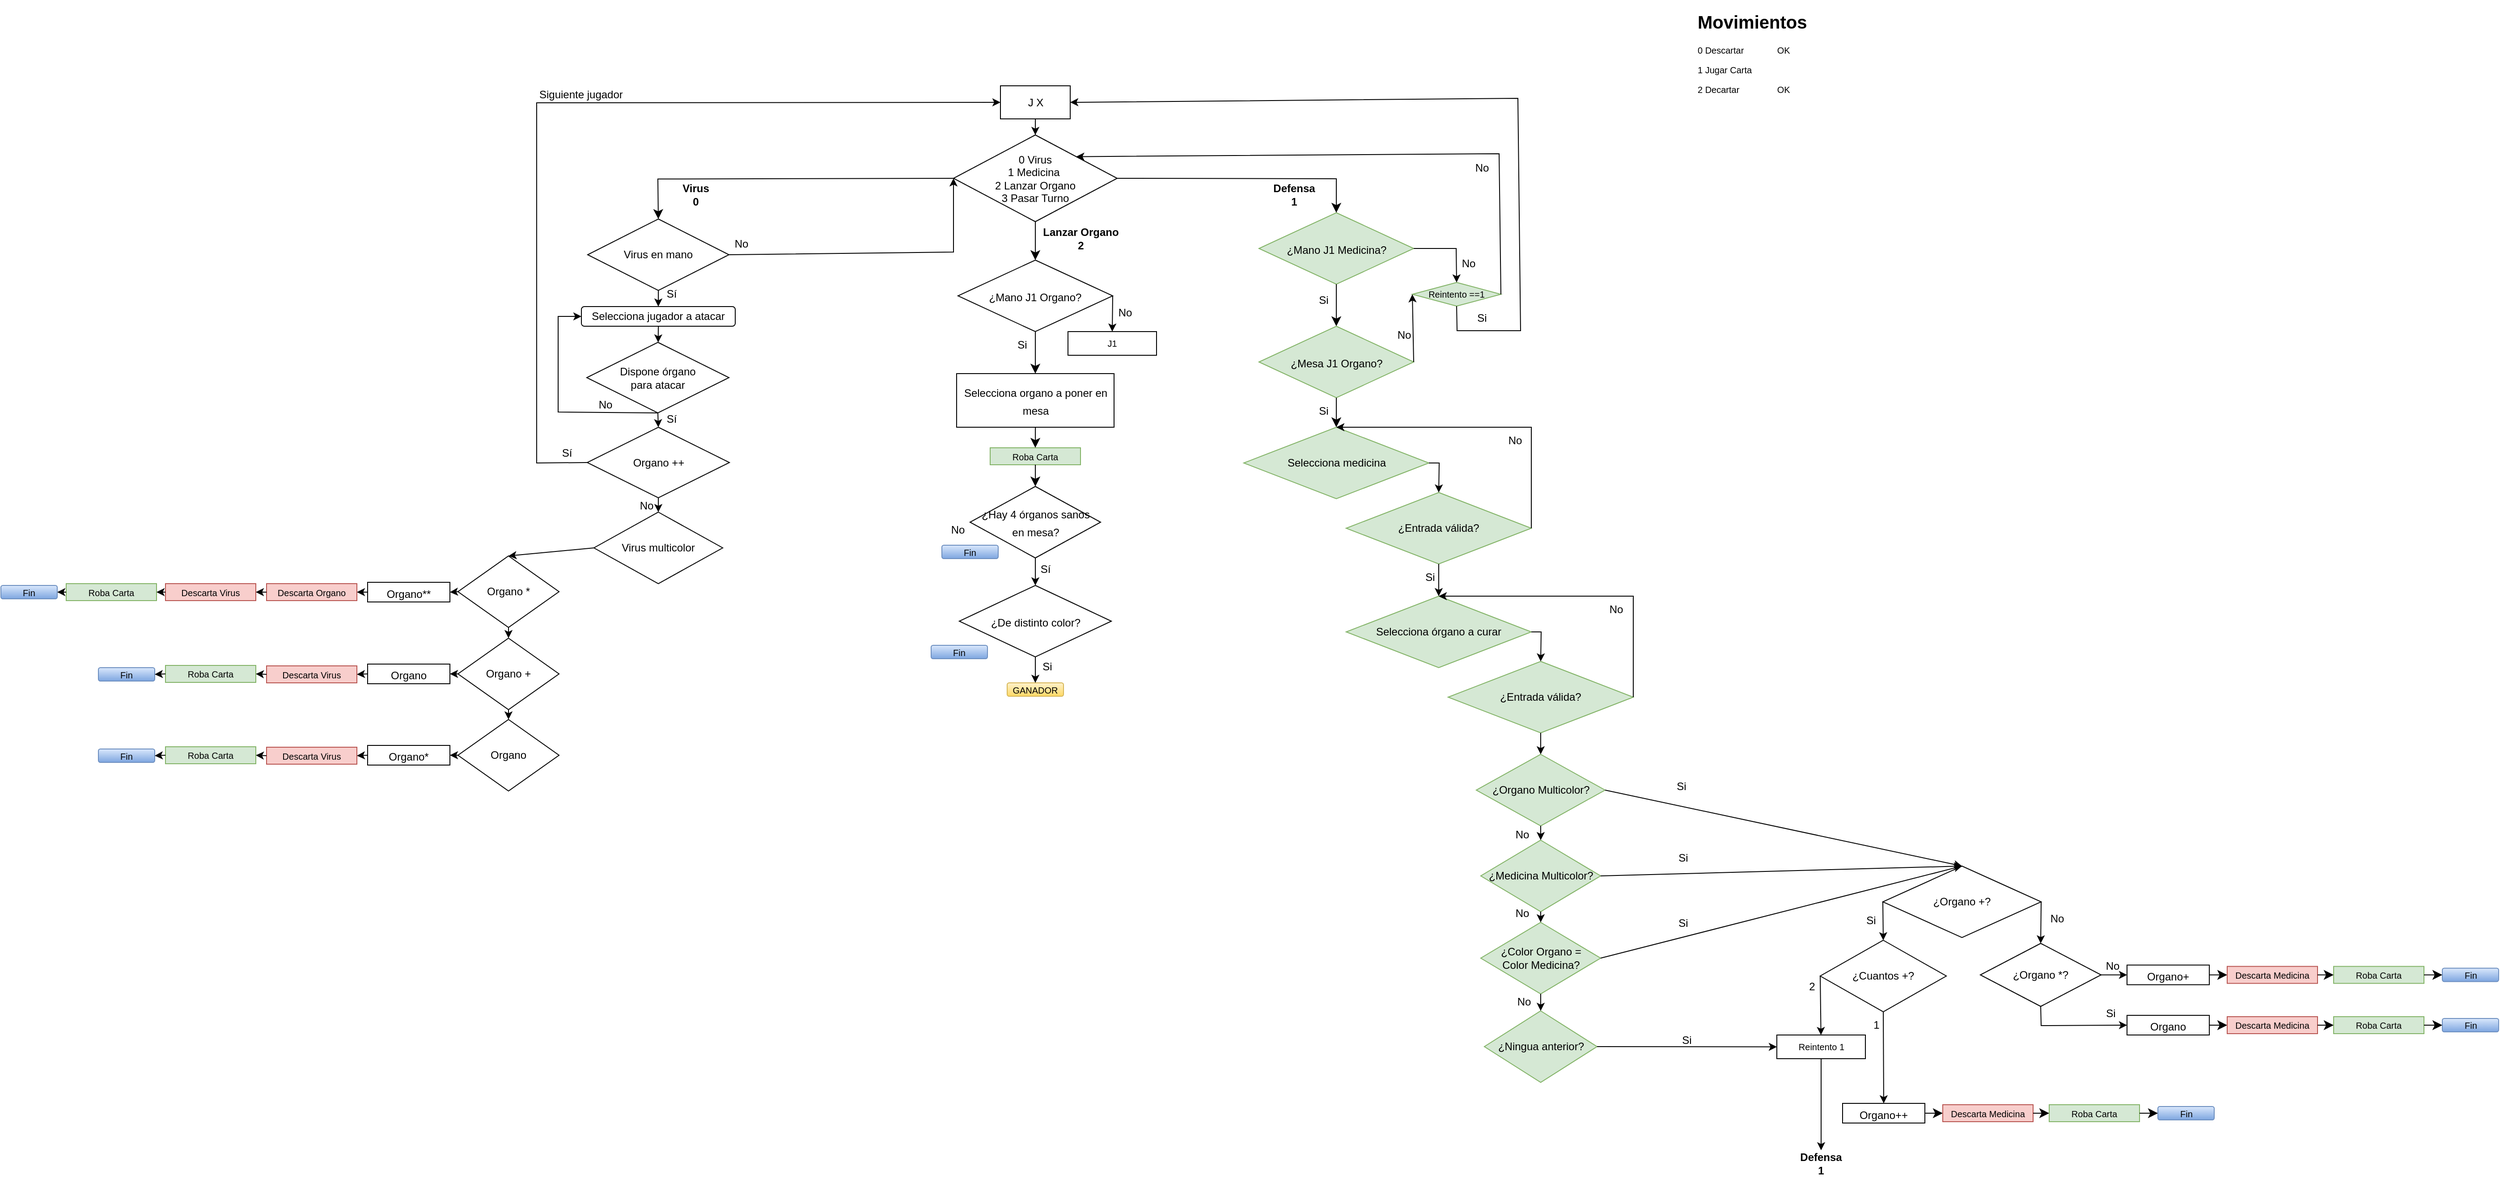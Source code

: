 <mxfile version="22.1.16" type="device">
  <diagram id="DTverVttlDTBrXVBLfVz" name="Página-1">
    <mxGraphModel dx="3055" dy="1050" grid="0" gridSize="10" guides="1" tooltips="1" connect="1" arrows="1" fold="1" page="0" pageScale="1" pageWidth="827" pageHeight="1169" math="0" shadow="0">
      <root>
        <mxCell id="0" />
        <mxCell id="1" parent="0" />
        <mxCell id="Z-ogfSPe9vWLpHwpSJG5-8" value="&lt;b&gt;Defensa&lt;br&gt;1&lt;br&gt;&lt;/b&gt;" style="text;html=1;strokeColor=none;fillColor=none;align=center;verticalAlign=middle;whiteSpace=wrap;rounded=0;" parent="1" vertex="1">
          <mxGeometry x="209" y="168" width="60" height="30" as="geometry" />
        </mxCell>
        <mxCell id="Z-ogfSPe9vWLpHwpSJG5-56" value="&lt;h1&gt;Movimientos&lt;/h1&gt;&lt;p&gt;0 Descartar&lt;span style=&quot;white-space: pre;&quot;&gt;&#x9;&lt;/span&gt;&lt;span style=&quot;white-space: pre;&quot;&gt;&#x9;&lt;/span&gt;OK&lt;/p&gt;&lt;p&gt;1 Jugar Carta&lt;span style=&quot;white-space: pre;&quot;&gt;&#x9;&lt;/span&gt;&lt;span style=&quot;white-space: pre;&quot;&gt;&#x9;&lt;/span&gt;&lt;/p&gt;&lt;p&gt;2 Decartar&lt;span style=&quot;white-space: pre;&quot;&gt;&#x9;&lt;/span&gt;&lt;span style=&quot;white-space: pre;&quot;&gt;&#x9;&lt;/span&gt;OK&lt;/p&gt;" style="text;html=1;strokeColor=none;fillColor=none;spacing=5;spacingTop=-20;whiteSpace=wrap;overflow=hidden;rounded=0;fontSize=10;" parent="1" vertex="1">
          <mxGeometry x="685" y="-25" width="190" height="120" as="geometry" />
        </mxCell>
        <mxCell id="TgOCkQb1jk0l3Reb4bXe-6" value="0 Virus&lt;br style=&quot;border-color: var(--border-color); font-size: 16px;&quot;&gt;&lt;font style=&quot;font-size: 12px;&quot;&gt;1 Medicina&amp;nbsp;&lt;br style=&quot;border-color: var(--border-color);&quot;&gt;2 Lanzar Organo&lt;br&gt;3 Pasar Turno&lt;br&gt;&lt;/font&gt;" style="rhombus;whiteSpace=wrap;html=1;" parent="1" vertex="1">
          <mxGeometry x="-142" y="116" width="183" height="97" as="geometry" />
        </mxCell>
        <mxCell id="TgOCkQb1jk0l3Reb4bXe-10" value="J X" style="rounded=0;whiteSpace=wrap;html=1;" parent="1" vertex="1">
          <mxGeometry x="-89.5" y="61" width="78" height="37" as="geometry" />
        </mxCell>
        <mxCell id="TgOCkQb1jk0l3Reb4bXe-11" value="" style="endArrow=classic;html=1;rounded=0;exitX=0.5;exitY=1;exitDx=0;exitDy=0;entryX=0.5;entryY=0;entryDx=0;entryDy=0;" parent="1" source="TgOCkQb1jk0l3Reb4bXe-10" target="TgOCkQb1jk0l3Reb4bXe-6" edge="1">
          <mxGeometry width="50" height="50" relative="1" as="geometry">
            <mxPoint x="-337.5" y="349" as="sourcePoint" />
            <mxPoint x="-50.5" y="100" as="targetPoint" />
          </mxGeometry>
        </mxCell>
        <mxCell id="TgOCkQb1jk0l3Reb4bXe-14" value="&lt;font style=&quot;font-size: 12px;&quot;&gt;¿Mano J1 Organo?&lt;/font&gt;" style="rhombus;whiteSpace=wrap;html=1;fontSize=16;" parent="1" vertex="1">
          <mxGeometry x="-137" y="256" width="173" height="80" as="geometry" />
        </mxCell>
        <mxCell id="TgOCkQb1jk0l3Reb4bXe-15" value="" style="endArrow=classic;html=1;rounded=0;fontSize=12;startSize=8;endSize=8;curved=1;exitX=0.5;exitY=1;exitDx=0;exitDy=0;" parent="1" source="TgOCkQb1jk0l3Reb4bXe-6" target="TgOCkQb1jk0l3Reb4bXe-14" edge="1">
          <mxGeometry width="50" height="50" relative="1" as="geometry">
            <mxPoint x="-157" y="578" as="sourcePoint" />
            <mxPoint x="-107" y="528" as="targetPoint" />
          </mxGeometry>
        </mxCell>
        <mxCell id="TgOCkQb1jk0l3Reb4bXe-16" value="&lt;b&gt;Lanzar Organo&lt;br&gt;2&lt;br&gt;&lt;/b&gt;" style="text;html=1;strokeColor=none;fillColor=none;align=center;verticalAlign=middle;whiteSpace=wrap;rounded=0;" parent="1" vertex="1">
          <mxGeometry x="-53" y="217" width="107" height="30" as="geometry" />
        </mxCell>
        <mxCell id="TgOCkQb1jk0l3Reb4bXe-19" value="J1" style="rounded=0;whiteSpace=wrap;html=1;fontSize=10;" parent="1" vertex="1">
          <mxGeometry x="-14" y="336" width="99" height="26.5" as="geometry" />
        </mxCell>
        <mxCell id="TgOCkQb1jk0l3Reb4bXe-20" value="" style="endArrow=classic;html=1;rounded=0;fontSize=10;exitX=1;exitY=0.5;exitDx=0;exitDy=0;entryX=0.5;entryY=0;entryDx=0;entryDy=0;" parent="1" source="TgOCkQb1jk0l3Reb4bXe-14" target="TgOCkQb1jk0l3Reb4bXe-19" edge="1">
          <mxGeometry width="50" height="50" relative="1" as="geometry">
            <mxPoint x="38" y="311" as="sourcePoint" />
            <mxPoint x="132.5" y="456.25" as="targetPoint" />
          </mxGeometry>
        </mxCell>
        <mxCell id="TgOCkQb1jk0l3Reb4bXe-21" value="No" style="text;html=1;strokeColor=none;fillColor=none;align=center;verticalAlign=middle;whiteSpace=wrap;rounded=0;" parent="1" vertex="1">
          <mxGeometry x="20" y="300" width="60" height="30" as="geometry" />
        </mxCell>
        <mxCell id="TgOCkQb1jk0l3Reb4bXe-22" value="" style="endArrow=classic;html=1;rounded=0;fontSize=12;startSize=8;endSize=8;curved=1;exitX=0.5;exitY=1;exitDx=0;exitDy=0;entryX=0.5;entryY=0;entryDx=0;entryDy=0;" parent="1" source="TgOCkQb1jk0l3Reb4bXe-14" target="TgOCkQb1jk0l3Reb4bXe-24" edge="1">
          <mxGeometry width="50" height="50" relative="1" as="geometry">
            <mxPoint x="-158" y="505" as="sourcePoint" />
            <mxPoint x="-50" y="407" as="targetPoint" />
          </mxGeometry>
        </mxCell>
        <mxCell id="TgOCkQb1jk0l3Reb4bXe-23" value="Si" style="text;html=1;strokeColor=none;fillColor=none;align=center;verticalAlign=middle;whiteSpace=wrap;rounded=0;" parent="1" vertex="1">
          <mxGeometry x="-95" y="336" width="60" height="30" as="geometry" />
        </mxCell>
        <mxCell id="TgOCkQb1jk0l3Reb4bXe-24" value="&lt;font style=&quot;font-size: 12px;&quot;&gt;Selecciona organo a poner en mesa&lt;/font&gt;" style="rounded=0;whiteSpace=wrap;html=1;fontSize=16;" parent="1" vertex="1">
          <mxGeometry x="-138.5" y="383" width="176" height="60" as="geometry" />
        </mxCell>
        <mxCell id="TgOCkQb1jk0l3Reb4bXe-25" value="&lt;font style=&quot;font-size: 12px;&quot;&gt;¿Hay 4 órganos sanos &lt;br&gt;en mesa?&lt;/font&gt;" style="rhombus;whiteSpace=wrap;html=1;fontSize=16;" parent="1" vertex="1">
          <mxGeometry x="-123.5" y="509.25" width="146" height="80" as="geometry" />
        </mxCell>
        <mxCell id="TgOCkQb1jk0l3Reb4bXe-27" value="Roba Carta" style="rounded=0;whiteSpace=wrap;html=1;fontSize=10;fillColor=#d5e8d4;strokeColor=#82b366;" parent="1" vertex="1">
          <mxGeometry x="-101" y="466" width="101" height="19" as="geometry" />
        </mxCell>
        <mxCell id="TgOCkQb1jk0l3Reb4bXe-28" value="" style="endArrow=classic;html=1;rounded=0;fontSize=12;startSize=8;endSize=8;curved=1;exitX=0.5;exitY=1;exitDx=0;exitDy=0;entryX=0.5;entryY=0;entryDx=0;entryDy=0;" parent="1" source="TgOCkQb1jk0l3Reb4bXe-24" target="TgOCkQb1jk0l3Reb4bXe-27" edge="1">
          <mxGeometry width="50" height="50" relative="1" as="geometry">
            <mxPoint x="-132" y="567" as="sourcePoint" />
            <mxPoint x="-82" y="517" as="targetPoint" />
          </mxGeometry>
        </mxCell>
        <mxCell id="TgOCkQb1jk0l3Reb4bXe-29" value="" style="endArrow=classic;html=1;rounded=0;fontSize=12;startSize=8;endSize=8;curved=1;exitX=0.5;exitY=1;exitDx=0;exitDy=0;entryX=0.5;entryY=0;entryDx=0;entryDy=0;" parent="1" source="TgOCkQb1jk0l3Reb4bXe-27" target="TgOCkQb1jk0l3Reb4bXe-25" edge="1">
          <mxGeometry width="50" height="50" relative="1" as="geometry">
            <mxPoint x="-232" y="578" as="sourcePoint" />
            <mxPoint x="-182" y="528" as="targetPoint" />
          </mxGeometry>
        </mxCell>
        <mxCell id="TgOCkQb1jk0l3Reb4bXe-30" value="Fin" style="rounded=1;whiteSpace=wrap;html=1;fontSize=10;fillColor=#dae8fc;gradientColor=#7ea6e0;strokeColor=#6c8ebf;" parent="1" vertex="1">
          <mxGeometry x="-155" y="575" width="63" height="15" as="geometry" />
        </mxCell>
        <mxCell id="TgOCkQb1jk0l3Reb4bXe-32" value="&lt;font style=&quot;font-size: 12px;&quot;&gt;No&lt;/font&gt;" style="text;html=1;strokeColor=none;fillColor=none;align=center;verticalAlign=middle;whiteSpace=wrap;rounded=0;fontSize=16;" parent="1" vertex="1">
          <mxGeometry x="-167" y="541" width="60" height="30" as="geometry" />
        </mxCell>
        <mxCell id="TgOCkQb1jk0l3Reb4bXe-33" value="" style="endArrow=classic;html=1;rounded=0;fontSize=10;exitX=0.5;exitY=1;exitDx=0;exitDy=0;entryX=0.5;entryY=0;entryDx=0;entryDy=0;" parent="1" source="TgOCkQb1jk0l3Reb4bXe-25" target="TgOCkQb1jk0l3Reb4bXe-36" edge="1">
          <mxGeometry width="50" height="50" relative="1" as="geometry">
            <mxPoint x="-49.5" y="595" as="sourcePoint" />
            <mxPoint x="-49" y="633" as="targetPoint" />
          </mxGeometry>
        </mxCell>
        <mxCell id="TgOCkQb1jk0l3Reb4bXe-34" value="Sí" style="text;html=1;strokeColor=none;fillColor=none;align=center;verticalAlign=middle;whiteSpace=wrap;rounded=0;" parent="1" vertex="1">
          <mxGeometry x="-69" y="587" width="60" height="30" as="geometry" />
        </mxCell>
        <mxCell id="TgOCkQb1jk0l3Reb4bXe-36" value="&lt;font style=&quot;font-size: 12px;&quot;&gt;¿De distinto color?&lt;/font&gt;" style="rhombus;whiteSpace=wrap;html=1;fontSize=16;" parent="1" vertex="1">
          <mxGeometry x="-135.5" y="620" width="170" height="80" as="geometry" />
        </mxCell>
        <mxCell id="TgOCkQb1jk0l3Reb4bXe-37" value="Fin" style="rounded=1;whiteSpace=wrap;html=1;fontSize=10;fillColor=#dae8fc;gradientColor=#7ea6e0;strokeColor=#6c8ebf;" parent="1" vertex="1">
          <mxGeometry x="-167" y="687" width="63" height="15" as="geometry" />
        </mxCell>
        <mxCell id="TgOCkQb1jk0l3Reb4bXe-41" value="GANADOR" style="rounded=1;whiteSpace=wrap;html=1;fontSize=10;fillColor=#fff2cc;strokeColor=#d6b656;gradientColor=#ffd966;" parent="1" vertex="1">
          <mxGeometry x="-82" y="729" width="63" height="15" as="geometry" />
        </mxCell>
        <mxCell id="TgOCkQb1jk0l3Reb4bXe-42" value="" style="endArrow=classic;html=1;rounded=0;fontSize=10;exitX=0.5;exitY=1;exitDx=0;exitDy=0;entryX=0.5;entryY=0;entryDx=0;entryDy=0;" parent="1" source="TgOCkQb1jk0l3Reb4bXe-36" target="TgOCkQb1jk0l3Reb4bXe-41" edge="1">
          <mxGeometry width="50" height="50" relative="1" as="geometry">
            <mxPoint x="-51" y="709" as="sourcePoint" />
            <mxPoint x="-197" y="784" as="targetPoint" />
          </mxGeometry>
        </mxCell>
        <mxCell id="TgOCkQb1jk0l3Reb4bXe-43" value="&lt;font style=&quot;font-size: 12px;&quot;&gt;Si&lt;/font&gt;" style="text;html=1;strokeColor=none;fillColor=none;align=center;verticalAlign=middle;whiteSpace=wrap;rounded=0;fontSize=16;" parent="1" vertex="1">
          <mxGeometry x="-67" y="694" width="60" height="30" as="geometry" />
        </mxCell>
        <mxCell id="TgOCkQb1jk0l3Reb4bXe-44" value="&lt;font style=&quot;font-size: 12px;&quot;&gt;¿Mano J1 Medicina?&lt;/font&gt;" style="rhombus;whiteSpace=wrap;html=1;fontSize=16;fillColor=#d5e8d4;strokeColor=#82b366;" parent="1" vertex="1">
          <mxGeometry x="199.5" y="203" width="173" height="80" as="geometry" />
        </mxCell>
        <mxCell id="TgOCkQb1jk0l3Reb4bXe-46" value="" style="endArrow=classic;html=1;rounded=0;fontSize=12;startSize=8;endSize=8;curved=1;exitX=0.5;exitY=1;exitDx=0;exitDy=0;entryX=0.5;entryY=0;entryDx=0;entryDy=0;" parent="1" source="TgOCkQb1jk0l3Reb4bXe-44" target="TgOCkQb1jk0l3Reb4bXe-231" edge="1">
          <mxGeometry width="50" height="50" relative="1" as="geometry">
            <mxPoint x="405" y="371" as="sourcePoint" />
            <mxPoint x="285.5" y="305.0" as="targetPoint" />
          </mxGeometry>
        </mxCell>
        <mxCell id="TgOCkQb1jk0l3Reb4bXe-47" value="" style="endArrow=classic;html=1;rounded=0;fontSize=12;startSize=8;endSize=8;entryX=0.5;entryY=0;entryDx=0;entryDy=0;exitX=1;exitY=0.5;exitDx=0;exitDy=0;" parent="1" source="TgOCkQb1jk0l3Reb4bXe-6" target="TgOCkQb1jk0l3Reb4bXe-44" edge="1">
          <mxGeometry width="50" height="50" relative="1" as="geometry">
            <mxPoint x="102" y="251" as="sourcePoint" />
            <mxPoint x="152" y="201" as="targetPoint" />
            <Array as="points">
              <mxPoint x="286" y="165" />
            </Array>
          </mxGeometry>
        </mxCell>
        <mxCell id="TgOCkQb1jk0l3Reb4bXe-49" value="Reintento ==1" style="rounded=0;whiteSpace=wrap;html=1;fontSize=10;fillColor=#d5e8d4;strokeColor=#82b366;shape=rhombus;perimeter=rhombusPerimeter;" parent="1" vertex="1">
          <mxGeometry x="371" y="281" width="99" height="26.5" as="geometry" />
        </mxCell>
        <mxCell id="TgOCkQb1jk0l3Reb4bXe-50" value="" style="endArrow=classic;html=1;rounded=0;fontSize=10;exitX=1;exitY=0.5;exitDx=0;exitDy=0;entryX=0.5;entryY=0;entryDx=0;entryDy=0;" parent="1" source="TgOCkQb1jk0l3Reb4bXe-44" target="TgOCkQb1jk0l3Reb4bXe-49" edge="1">
          <mxGeometry width="50" height="50" relative="1" as="geometry">
            <mxPoint x="420" y="241" as="sourcePoint" />
            <mxPoint x="516.5" y="401.25" as="targetPoint" />
            <Array as="points">
              <mxPoint x="420" y="243" />
            </Array>
          </mxGeometry>
        </mxCell>
        <mxCell id="TgOCkQb1jk0l3Reb4bXe-51" value="No" style="text;html=1;strokeColor=none;fillColor=none;align=center;verticalAlign=middle;whiteSpace=wrap;rounded=0;" parent="1" vertex="1">
          <mxGeometry x="404" y="245" width="60" height="30" as="geometry" />
        </mxCell>
        <mxCell id="TgOCkQb1jk0l3Reb4bXe-52" value="Si" style="text;html=1;strokeColor=none;fillColor=none;align=center;verticalAlign=middle;whiteSpace=wrap;rounded=0;" parent="1" vertex="1">
          <mxGeometry x="242" y="286" width="60" height="30" as="geometry" />
        </mxCell>
        <mxCell id="TgOCkQb1jk0l3Reb4bXe-169" value="&lt;b&gt;Virus&lt;br&gt;0&lt;br&gt;&lt;/b&gt;" style="text;html=1;strokeColor=none;fillColor=none;align=center;verticalAlign=middle;whiteSpace=wrap;rounded=0;" parent="1" vertex="1">
          <mxGeometry x="-476" y="168" width="91.5" height="30" as="geometry" />
        </mxCell>
        <mxCell id="TgOCkQb1jk0l3Reb4bXe-176" value="" style="endArrow=classic;html=1;rounded=0;fontSize=12;startSize=8;endSize=8;exitX=0;exitY=0.5;exitDx=0;exitDy=0;entryX=0.5;entryY=0;entryDx=0;entryDy=0;" parent="1" source="TgOCkQb1jk0l3Reb4bXe-6" edge="1" target="1lf3eCI1uoVPspsiMMXi-1">
          <mxGeometry width="50" height="50" relative="1" as="geometry">
            <mxPoint x="-136.5" y="164.75" as="sourcePoint" />
            <mxPoint x="-472.5" y="209" as="targetPoint" />
            <Array as="points">
              <mxPoint x="-472.5" y="165.25" />
            </Array>
          </mxGeometry>
        </mxCell>
        <mxCell id="TgOCkQb1jk0l3Reb4bXe-231" value="&lt;font style=&quot;font-size: 12px;&quot;&gt;¿Mesa J1 Organo?&lt;/font&gt;" style="rhombus;whiteSpace=wrap;html=1;fontSize=16;fillColor=#d5e8d4;strokeColor=#82b366;" parent="1" vertex="1">
          <mxGeometry x="199.5" y="330" width="173" height="80" as="geometry" />
        </mxCell>
        <mxCell id="TgOCkQb1jk0l3Reb4bXe-232" value="" style="endArrow=classic;html=1;rounded=0;fontSize=12;startSize=8;endSize=8;curved=1;exitX=0.5;exitY=1;exitDx=0;exitDy=0;entryX=0.5;entryY=0;entryDx=0;entryDy=0;" parent="1" source="TgOCkQb1jk0l3Reb4bXe-231" target="kO1tTzlL6511T0l_Ank2-173" edge="1">
          <mxGeometry width="50" height="50" relative="1" as="geometry">
            <mxPoint x="402.5" y="501.25" as="sourcePoint" />
            <mxPoint x="286" y="447" as="targetPoint" />
          </mxGeometry>
        </mxCell>
        <mxCell id="TgOCkQb1jk0l3Reb4bXe-235" value="No" style="text;html=1;strokeColor=none;fillColor=none;align=center;verticalAlign=middle;whiteSpace=wrap;rounded=0;" parent="1" vertex="1">
          <mxGeometry x="332" y="325" width="60" height="30" as="geometry" />
        </mxCell>
        <mxCell id="TgOCkQb1jk0l3Reb4bXe-236" value="Si" style="text;html=1;strokeColor=none;fillColor=none;align=center;verticalAlign=middle;whiteSpace=wrap;rounded=0;" parent="1" vertex="1">
          <mxGeometry x="242" y="410" width="60" height="30" as="geometry" />
        </mxCell>
        <mxCell id="kO1tTzlL6511T0l_Ank2-3" value="&lt;font style=&quot;font-size: 12px;&quot;&gt;Organo+&lt;/font&gt;" style="rounded=0;whiteSpace=wrap;html=1;fontSize=16;" parent="1" vertex="1">
          <mxGeometry x="1170" y="1044.75" width="92" height="22" as="geometry" />
        </mxCell>
        <mxCell id="kO1tTzlL6511T0l_Ank2-4" value="" style="endArrow=classic;html=1;rounded=0;fontSize=12;startSize=8;endSize=8;curved=1;entryX=0;entryY=0.5;entryDx=0;entryDy=0;exitX=1;exitY=0.5;exitDx=0;exitDy=0;" parent="1" source="kO1tTzlL6511T0l_Ank2-3" target="kO1tTzlL6511T0l_Ank2-5" edge="1">
          <mxGeometry width="50" height="50" relative="1" as="geometry">
            <mxPoint x="1143" y="1145.75" as="sourcePoint" />
            <mxPoint x="1282" y="1055.75" as="targetPoint" />
          </mxGeometry>
        </mxCell>
        <mxCell id="kO1tTzlL6511T0l_Ank2-5" value="Descarta Medicina" style="rounded=0;whiteSpace=wrap;html=1;fontSize=10;fillColor=#f8cecc;strokeColor=#b85450;" parent="1" vertex="1">
          <mxGeometry x="1282" y="1046.25" width="101" height="19" as="geometry" />
        </mxCell>
        <mxCell id="kO1tTzlL6511T0l_Ank2-6" value="Roba Carta" style="rounded=0;whiteSpace=wrap;html=1;fontSize=10;fillColor=#d5e8d4;strokeColor=#82b366;" parent="1" vertex="1">
          <mxGeometry x="1401" y="1046.25" width="101" height="19" as="geometry" />
        </mxCell>
        <mxCell id="kO1tTzlL6511T0l_Ank2-7" value="" style="endArrow=classic;html=1;rounded=0;fontSize=12;startSize=8;endSize=8;curved=1;entryX=0;entryY=0.5;entryDx=0;entryDy=0;exitX=1;exitY=0.5;exitDx=0;exitDy=0;" parent="1" source="kO1tTzlL6511T0l_Ank2-5" target="kO1tTzlL6511T0l_Ank2-6" edge="1">
          <mxGeometry width="50" height="50" relative="1" as="geometry">
            <mxPoint x="1387.0" y="1055.75" as="sourcePoint" />
            <mxPoint x="1325" y="1095.75" as="targetPoint" />
          </mxGeometry>
        </mxCell>
        <mxCell id="kO1tTzlL6511T0l_Ank2-8" value="Fin" style="rounded=1;whiteSpace=wrap;html=1;fontSize=10;fillColor=#dae8fc;gradientColor=#7ea6e0;strokeColor=#6c8ebf;" parent="1" vertex="1">
          <mxGeometry x="1522.5" y="1048.25" width="63" height="15" as="geometry" />
        </mxCell>
        <mxCell id="kO1tTzlL6511T0l_Ank2-9" value="" style="endArrow=classic;html=1;rounded=0;fontSize=12;startSize=8;endSize=8;curved=1;entryX=0;entryY=0.5;entryDx=0;entryDy=0;exitX=1;exitY=0.5;exitDx=0;exitDy=0;" parent="1" source="kO1tTzlL6511T0l_Ank2-6" target="kO1tTzlL6511T0l_Ank2-8" edge="1">
          <mxGeometry width="50" height="50" relative="1" as="geometry">
            <mxPoint x="1447" y="1141.75" as="sourcePoint" />
            <mxPoint x="1514.5" y="1055.75" as="targetPoint" />
          </mxGeometry>
        </mxCell>
        <mxCell id="kO1tTzlL6511T0l_Ank2-10" style="edgeStyle=none;curved=1;rounded=0;orthogonalLoop=1;jettySize=auto;html=1;entryX=1;entryY=0.5;entryDx=0;entryDy=0;fontSize=12;startSize=8;endSize=8;" parent="1" source="kO1tTzlL6511T0l_Ank2-5" target="kO1tTzlL6511T0l_Ank2-5" edge="1">
          <mxGeometry relative="1" as="geometry" />
        </mxCell>
        <mxCell id="kO1tTzlL6511T0l_Ank2-11" value="Reintento 1" style="rounded=0;whiteSpace=wrap;html=1;fontSize=10;" parent="1" vertex="1">
          <mxGeometry x="778.5" y="1123" width="99" height="26.5" as="geometry" />
        </mxCell>
        <mxCell id="kO1tTzlL6511T0l_Ank2-12" value="¿Organo +?" style="rhombus;whiteSpace=wrap;html=1;" parent="1" vertex="1">
          <mxGeometry x="897" y="934" width="177" height="80" as="geometry" />
        </mxCell>
        <mxCell id="kO1tTzlL6511T0l_Ank2-13" value="¿Organo *?" style="rhombus;whiteSpace=wrap;html=1;" parent="1" vertex="1">
          <mxGeometry x="1006" y="1020.5" width="135" height="70.5" as="geometry" />
        </mxCell>
        <mxCell id="kO1tTzlL6511T0l_Ank2-14" value="" style="endArrow=classic;html=1;rounded=0;exitX=1;exitY=0.5;exitDx=0;exitDy=0;entryX=0.5;entryY=0;entryDx=0;entryDy=0;" parent="1" source="kO1tTzlL6511T0l_Ank2-12" target="kO1tTzlL6511T0l_Ank2-13" edge="1">
          <mxGeometry width="50" height="50" relative="1" as="geometry">
            <mxPoint x="909" y="1164.5" as="sourcePoint" />
            <mxPoint x="959" y="1114.5" as="targetPoint" />
          </mxGeometry>
        </mxCell>
        <mxCell id="kO1tTzlL6511T0l_Ank2-15" value="¿Cuantos +?" style="rhombus;whiteSpace=wrap;html=1;" parent="1" vertex="1">
          <mxGeometry x="827" y="1017" width="141" height="80" as="geometry" />
        </mxCell>
        <mxCell id="kO1tTzlL6511T0l_Ank2-16" value="" style="endArrow=classic;html=1;rounded=0;exitX=0.5;exitY=1;exitDx=0;exitDy=0;entryX=0.5;entryY=0;entryDx=0;entryDy=0;" parent="1" source="kO1tTzlL6511T0l_Ank2-15" target="kO1tTzlL6511T0l_Ank2-21" edge="1">
          <mxGeometry width="50" height="50" relative="1" as="geometry">
            <mxPoint x="855" y="1182" as="sourcePoint" />
            <mxPoint x="898" y="1136" as="targetPoint" />
          </mxGeometry>
        </mxCell>
        <mxCell id="kO1tTzlL6511T0l_Ank2-17" value="" style="endArrow=classic;html=1;rounded=0;exitX=0;exitY=0.5;exitDx=0;exitDy=0;entryX=0.5;entryY=0;entryDx=0;entryDy=0;" parent="1" source="kO1tTzlL6511T0l_Ank2-12" target="kO1tTzlL6511T0l_Ank2-15" edge="1">
          <mxGeometry width="50" height="50" relative="1" as="geometry">
            <mxPoint x="704" y="1047.5" as="sourcePoint" />
            <mxPoint x="754" y="997.5" as="targetPoint" />
          </mxGeometry>
        </mxCell>
        <mxCell id="kO1tTzlL6511T0l_Ank2-18" value="1" style="text;html=1;strokeColor=none;fillColor=none;align=center;verticalAlign=middle;whiteSpace=wrap;rounded=0;" parent="1" vertex="1">
          <mxGeometry x="860" y="1097" width="60" height="30" as="geometry" />
        </mxCell>
        <mxCell id="kO1tTzlL6511T0l_Ank2-19" value="" style="endArrow=classic;html=1;rounded=0;exitX=0;exitY=0.5;exitDx=0;exitDy=0;" parent="1" source="kO1tTzlL6511T0l_Ank2-15" target="kO1tTzlL6511T0l_Ank2-11" edge="1">
          <mxGeometry width="50" height="50" relative="1" as="geometry">
            <mxPoint x="763" y="1185.5" as="sourcePoint" />
            <mxPoint x="827" y="1135.5" as="targetPoint" />
          </mxGeometry>
        </mxCell>
        <mxCell id="kO1tTzlL6511T0l_Ank2-20" value="2" style="text;html=1;strokeColor=none;fillColor=none;align=center;verticalAlign=middle;whiteSpace=wrap;rounded=0;" parent="1" vertex="1">
          <mxGeometry x="788" y="1054" width="60" height="30" as="geometry" />
        </mxCell>
        <mxCell id="kO1tTzlL6511T0l_Ank2-21" value="&lt;font style=&quot;font-size: 12px;&quot;&gt;Organo++&lt;/font&gt;" style="rounded=0;whiteSpace=wrap;html=1;fontSize=16;" parent="1" vertex="1">
          <mxGeometry x="852" y="1199.5" width="92" height="22" as="geometry" />
        </mxCell>
        <mxCell id="kO1tTzlL6511T0l_Ank2-22" value="" style="endArrow=classic;html=1;rounded=0;fontSize=12;startSize=8;endSize=8;curved=1;entryX=0;entryY=0.5;entryDx=0;entryDy=0;exitX=1;exitY=0.5;exitDx=0;exitDy=0;" parent="1" source="kO1tTzlL6511T0l_Ank2-21" target="kO1tTzlL6511T0l_Ank2-23" edge="1">
          <mxGeometry width="50" height="50" relative="1" as="geometry">
            <mxPoint x="825" y="1300.5" as="sourcePoint" />
            <mxPoint x="964" y="1210.5" as="targetPoint" />
          </mxGeometry>
        </mxCell>
        <mxCell id="kO1tTzlL6511T0l_Ank2-23" value="Descarta Medicina" style="rounded=0;whiteSpace=wrap;html=1;fontSize=10;fillColor=#f8cecc;strokeColor=#b85450;" parent="1" vertex="1">
          <mxGeometry x="964" y="1201" width="101" height="19" as="geometry" />
        </mxCell>
        <mxCell id="kO1tTzlL6511T0l_Ank2-24" value="Roba Carta" style="rounded=0;whiteSpace=wrap;html=1;fontSize=10;fillColor=#d5e8d4;strokeColor=#82b366;" parent="1" vertex="1">
          <mxGeometry x="1083" y="1201" width="101" height="19" as="geometry" />
        </mxCell>
        <mxCell id="kO1tTzlL6511T0l_Ank2-25" value="" style="endArrow=classic;html=1;rounded=0;fontSize=12;startSize=8;endSize=8;curved=1;entryX=0;entryY=0.5;entryDx=0;entryDy=0;exitX=1;exitY=0.5;exitDx=0;exitDy=0;" parent="1" source="kO1tTzlL6511T0l_Ank2-23" target="kO1tTzlL6511T0l_Ank2-24" edge="1">
          <mxGeometry width="50" height="50" relative="1" as="geometry">
            <mxPoint x="1069.0" y="1210.5" as="sourcePoint" />
            <mxPoint x="1007" y="1250.5" as="targetPoint" />
          </mxGeometry>
        </mxCell>
        <mxCell id="kO1tTzlL6511T0l_Ank2-26" value="Fin" style="rounded=1;whiteSpace=wrap;html=1;fontSize=10;fillColor=#dae8fc;gradientColor=#7ea6e0;strokeColor=#6c8ebf;" parent="1" vertex="1">
          <mxGeometry x="1204.5" y="1203" width="63" height="15" as="geometry" />
        </mxCell>
        <mxCell id="kO1tTzlL6511T0l_Ank2-27" value="" style="endArrow=classic;html=1;rounded=0;fontSize=12;startSize=8;endSize=8;curved=1;entryX=0;entryY=0.5;entryDx=0;entryDy=0;exitX=1;exitY=0.5;exitDx=0;exitDy=0;" parent="1" source="kO1tTzlL6511T0l_Ank2-24" target="kO1tTzlL6511T0l_Ank2-26" edge="1">
          <mxGeometry width="50" height="50" relative="1" as="geometry">
            <mxPoint x="1129" y="1296.5" as="sourcePoint" />
            <mxPoint x="1196.5" y="1210.5" as="targetPoint" />
          </mxGeometry>
        </mxCell>
        <mxCell id="kO1tTzlL6511T0l_Ank2-28" style="edgeStyle=none;curved=1;rounded=0;orthogonalLoop=1;jettySize=auto;html=1;entryX=1;entryY=0.5;entryDx=0;entryDy=0;fontSize=12;startSize=8;endSize=8;" parent="1" source="kO1tTzlL6511T0l_Ank2-23" target="kO1tTzlL6511T0l_Ank2-23" edge="1">
          <mxGeometry relative="1" as="geometry" />
        </mxCell>
        <mxCell id="kO1tTzlL6511T0l_Ank2-29" value="Si" style="text;html=1;strokeColor=none;fillColor=none;align=center;verticalAlign=middle;whiteSpace=wrap;rounded=0;" parent="1" vertex="1">
          <mxGeometry x="854" y="979.5" width="60" height="30" as="geometry" />
        </mxCell>
        <mxCell id="kO1tTzlL6511T0l_Ank2-30" value="No" style="text;html=1;strokeColor=none;fillColor=none;align=center;verticalAlign=middle;whiteSpace=wrap;rounded=0;" parent="1" vertex="1">
          <mxGeometry x="1062" y="977.5" width="60" height="30" as="geometry" />
        </mxCell>
        <mxCell id="kO1tTzlL6511T0l_Ank2-31" value="" style="endArrow=classic;html=1;rounded=0;entryX=0;entryY=0.5;entryDx=0;entryDy=0;exitX=1;exitY=0.5;exitDx=0;exitDy=0;" parent="1" source="kO1tTzlL6511T0l_Ank2-13" target="kO1tTzlL6511T0l_Ank2-3" edge="1">
          <mxGeometry width="50" height="50" relative="1" as="geometry">
            <mxPoint x="1026" y="1132.5" as="sourcePoint" />
            <mxPoint x="1076" y="1082.5" as="targetPoint" />
          </mxGeometry>
        </mxCell>
        <mxCell id="kO1tTzlL6511T0l_Ank2-32" value="No" style="text;html=1;strokeColor=none;fillColor=none;align=center;verticalAlign=middle;whiteSpace=wrap;rounded=0;" parent="1" vertex="1">
          <mxGeometry x="1124" y="1030.5" width="60" height="30" as="geometry" />
        </mxCell>
        <mxCell id="kO1tTzlL6511T0l_Ank2-33" value="&lt;font style=&quot;font-size: 12px;&quot;&gt;Organo&lt;/font&gt;" style="rounded=0;whiteSpace=wrap;html=1;fontSize=16;" parent="1" vertex="1">
          <mxGeometry x="1170" y="1101" width="92" height="22" as="geometry" />
        </mxCell>
        <mxCell id="kO1tTzlL6511T0l_Ank2-34" value="" style="endArrow=classic;html=1;rounded=0;fontSize=12;startSize=8;endSize=8;curved=1;entryX=0;entryY=0.5;entryDx=0;entryDy=0;exitX=1;exitY=0.5;exitDx=0;exitDy=0;" parent="1" source="kO1tTzlL6511T0l_Ank2-33" target="kO1tTzlL6511T0l_Ank2-35" edge="1">
          <mxGeometry width="50" height="50" relative="1" as="geometry">
            <mxPoint x="1143" y="1202" as="sourcePoint" />
            <mxPoint x="1282" y="1112.0" as="targetPoint" />
          </mxGeometry>
        </mxCell>
        <mxCell id="kO1tTzlL6511T0l_Ank2-35" value="Descarta Medicina" style="rounded=0;whiteSpace=wrap;html=1;fontSize=10;fillColor=#f8cecc;strokeColor=#b85450;" parent="1" vertex="1">
          <mxGeometry x="1282" y="1102.5" width="101" height="19" as="geometry" />
        </mxCell>
        <mxCell id="kO1tTzlL6511T0l_Ank2-36" value="Roba Carta" style="rounded=0;whiteSpace=wrap;html=1;fontSize=10;fillColor=#d5e8d4;strokeColor=#82b366;" parent="1" vertex="1">
          <mxGeometry x="1401" y="1102.5" width="101" height="19" as="geometry" />
        </mxCell>
        <mxCell id="kO1tTzlL6511T0l_Ank2-37" value="" style="endArrow=classic;html=1;rounded=0;fontSize=12;startSize=8;endSize=8;curved=1;entryX=0;entryY=0.5;entryDx=0;entryDy=0;exitX=1;exitY=0.5;exitDx=0;exitDy=0;" parent="1" source="kO1tTzlL6511T0l_Ank2-35" target="kO1tTzlL6511T0l_Ank2-36" edge="1">
          <mxGeometry width="50" height="50" relative="1" as="geometry">
            <mxPoint x="1387.0" y="1112.0" as="sourcePoint" />
            <mxPoint x="1325" y="1152" as="targetPoint" />
          </mxGeometry>
        </mxCell>
        <mxCell id="kO1tTzlL6511T0l_Ank2-38" value="Fin" style="rounded=1;whiteSpace=wrap;html=1;fontSize=10;fillColor=#dae8fc;gradientColor=#7ea6e0;strokeColor=#6c8ebf;" parent="1" vertex="1">
          <mxGeometry x="1522.5" y="1104.5" width="63" height="15" as="geometry" />
        </mxCell>
        <mxCell id="kO1tTzlL6511T0l_Ank2-39" value="" style="endArrow=classic;html=1;rounded=0;fontSize=12;startSize=8;endSize=8;curved=1;entryX=0;entryY=0.5;entryDx=0;entryDy=0;exitX=1;exitY=0.5;exitDx=0;exitDy=0;" parent="1" source="kO1tTzlL6511T0l_Ank2-36" target="kO1tTzlL6511T0l_Ank2-38" edge="1">
          <mxGeometry width="50" height="50" relative="1" as="geometry">
            <mxPoint x="1447" y="1198" as="sourcePoint" />
            <mxPoint x="1514.5" y="1112.0" as="targetPoint" />
          </mxGeometry>
        </mxCell>
        <mxCell id="kO1tTzlL6511T0l_Ank2-40" style="edgeStyle=none;curved=1;rounded=0;orthogonalLoop=1;jettySize=auto;html=1;entryX=1;entryY=0.5;entryDx=0;entryDy=0;fontSize=12;startSize=8;endSize=8;" parent="1" source="kO1tTzlL6511T0l_Ank2-35" target="kO1tTzlL6511T0l_Ank2-35" edge="1">
          <mxGeometry relative="1" as="geometry" />
        </mxCell>
        <mxCell id="kO1tTzlL6511T0l_Ank2-41" value="" style="endArrow=classic;html=1;rounded=0;entryX=0;entryY=0.5;entryDx=0;entryDy=0;exitX=0.5;exitY=1;exitDx=0;exitDy=0;" parent="1" source="kO1tTzlL6511T0l_Ank2-13" target="kO1tTzlL6511T0l_Ank2-33" edge="1">
          <mxGeometry width="50" height="50" relative="1" as="geometry">
            <mxPoint x="1141" y="1111.75" as="sourcePoint" />
            <mxPoint x="1076" y="1138.75" as="targetPoint" />
            <Array as="points">
              <mxPoint x="1074" y="1112.5" />
            </Array>
          </mxGeometry>
        </mxCell>
        <mxCell id="kO1tTzlL6511T0l_Ank2-42" value="Si" style="text;html=1;strokeColor=none;fillColor=none;align=center;verticalAlign=middle;whiteSpace=wrap;rounded=0;" parent="1" vertex="1">
          <mxGeometry x="1122" y="1084" width="60" height="30" as="geometry" />
        </mxCell>
        <mxCell id="kO1tTzlL6511T0l_Ank2-173" value="Selecciona medicina" style="rhombus;whiteSpace=wrap;html=1;fillColor=#d5e8d4;strokeColor=#82b366;" parent="1" vertex="1">
          <mxGeometry x="182.5" y="443" width="207" height="80" as="geometry" />
        </mxCell>
        <mxCell id="kO1tTzlL6511T0l_Ank2-174" value="¿Entrada válida?" style="rhombus;whiteSpace=wrap;html=1;fillColor=#d5e8d4;strokeColor=#82b366;" parent="1" vertex="1">
          <mxGeometry x="297" y="516" width="207" height="80" as="geometry" />
        </mxCell>
        <mxCell id="kO1tTzlL6511T0l_Ank2-176" value="" style="endArrow=classic;html=1;rounded=0;entryX=0.5;entryY=0;entryDx=0;entryDy=0;exitX=1;exitY=0.5;exitDx=0;exitDy=0;" parent="1" source="kO1tTzlL6511T0l_Ank2-174" target="kO1tTzlL6511T0l_Ank2-173" edge="1">
          <mxGeometry width="50" height="50" relative="1" as="geometry">
            <mxPoint x="526" y="528" as="sourcePoint" />
            <mxPoint x="576" y="478" as="targetPoint" />
            <Array as="points">
              <mxPoint x="504" y="443" />
            </Array>
          </mxGeometry>
        </mxCell>
        <mxCell id="kO1tTzlL6511T0l_Ank2-177" value="No" style="text;html=1;strokeColor=none;fillColor=none;align=center;verticalAlign=middle;whiteSpace=wrap;rounded=0;" parent="1" vertex="1">
          <mxGeometry x="456" y="443.25" width="60" height="30" as="geometry" />
        </mxCell>
        <mxCell id="kO1tTzlL6511T0l_Ank2-179" value="Selecciona órgano a curar" style="rhombus;whiteSpace=wrap;html=1;fillColor=#d5e8d4;strokeColor=#82b366;" parent="1" vertex="1">
          <mxGeometry x="297" y="632" width="207" height="80" as="geometry" />
        </mxCell>
        <mxCell id="kO1tTzlL6511T0l_Ank2-180" value="" style="endArrow=classic;html=1;rounded=0;exitX=0.5;exitY=1;exitDx=0;exitDy=0;entryX=0.5;entryY=0;entryDx=0;entryDy=0;" parent="1" source="kO1tTzlL6511T0l_Ank2-174" target="kO1tTzlL6511T0l_Ank2-179" edge="1">
          <mxGeometry width="50" height="50" relative="1" as="geometry">
            <mxPoint x="154" y="638" as="sourcePoint" />
            <mxPoint x="204" y="588" as="targetPoint" />
          </mxGeometry>
        </mxCell>
        <mxCell id="kO1tTzlL6511T0l_Ank2-181" value="" style="endArrow=classic;html=1;rounded=0;exitX=1;exitY=0.5;exitDx=0;exitDy=0;entryX=0.5;entryY=0;entryDx=0;entryDy=0;" parent="1" source="kO1tTzlL6511T0l_Ank2-173" target="kO1tTzlL6511T0l_Ank2-174" edge="1">
          <mxGeometry width="50" height="50" relative="1" as="geometry">
            <mxPoint x="395" y="502" as="sourcePoint" />
            <mxPoint x="445" y="452" as="targetPoint" />
            <Array as="points">
              <mxPoint x="401" y="483" />
            </Array>
          </mxGeometry>
        </mxCell>
        <mxCell id="kO1tTzlL6511T0l_Ank2-183" value="Si" style="text;html=1;strokeColor=none;fillColor=none;align=center;verticalAlign=middle;whiteSpace=wrap;rounded=0;" parent="1" vertex="1">
          <mxGeometry x="361" y="596" width="60" height="30" as="geometry" />
        </mxCell>
        <mxCell id="kO1tTzlL6511T0l_Ank2-186" value="¿Entrada válida?" style="rhombus;whiteSpace=wrap;html=1;fillColor=#d5e8d4;strokeColor=#82b366;" parent="1" vertex="1">
          <mxGeometry x="411" y="705" width="207" height="80" as="geometry" />
        </mxCell>
        <mxCell id="kO1tTzlL6511T0l_Ank2-187" value="" style="endArrow=classic;html=1;rounded=0;exitX=1;exitY=0.5;exitDx=0;exitDy=0;entryX=0.5;entryY=0;entryDx=0;entryDy=0;" parent="1" source="kO1tTzlL6511T0l_Ank2-179" target="kO1tTzlL6511T0l_Ank2-186" edge="1">
          <mxGeometry width="50" height="50" relative="1" as="geometry">
            <mxPoint x="504" y="672" as="sourcePoint" />
            <mxPoint x="559" y="641" as="targetPoint" />
            <Array as="points">
              <mxPoint x="515" y="672" />
            </Array>
          </mxGeometry>
        </mxCell>
        <mxCell id="kO1tTzlL6511T0l_Ank2-188" value="" style="endArrow=classic;html=1;rounded=0;entryX=0.5;entryY=0;entryDx=0;entryDy=0;exitX=1;exitY=0.5;exitDx=0;exitDy=0;" parent="1" source="kO1tTzlL6511T0l_Ank2-186" target="kO1tTzlL6511T0l_Ank2-179" edge="1">
          <mxGeometry width="50" height="50" relative="1" as="geometry">
            <mxPoint x="514" y="566" as="sourcePoint" />
            <mxPoint x="296" y="453" as="targetPoint" />
            <Array as="points">
              <mxPoint x="618" y="632" />
            </Array>
          </mxGeometry>
        </mxCell>
        <mxCell id="kO1tTzlL6511T0l_Ank2-189" value="No" style="text;html=1;strokeColor=none;fillColor=none;align=center;verticalAlign=middle;whiteSpace=wrap;rounded=0;" parent="1" vertex="1">
          <mxGeometry x="569" y="632" width="60" height="30" as="geometry" />
        </mxCell>
        <mxCell id="kO1tTzlL6511T0l_Ank2-190" value="¿Organo Multicolor?" style="rhombus;whiteSpace=wrap;html=1;fillColor=#d5e8d4;strokeColor=#82b366;" parent="1" vertex="1">
          <mxGeometry x="442.5" y="809" width="144" height="80" as="geometry" />
        </mxCell>
        <mxCell id="kO1tTzlL6511T0l_Ank2-191" value="¿Medicina Multicolor?" style="rhombus;whiteSpace=wrap;html=1;fillColor=#d5e8d4;strokeColor=#82b366;" parent="1" vertex="1">
          <mxGeometry x="447.5" y="905" width="134" height="80" as="geometry" />
        </mxCell>
        <mxCell id="kO1tTzlL6511T0l_Ank2-192" value="¿Color Organo =&lt;br&gt;Color Medicina?" style="rhombus;whiteSpace=wrap;html=1;fillColor=#d5e8d4;strokeColor=#82b366;" parent="1" vertex="1">
          <mxGeometry x="447.5" y="997" width="134" height="80" as="geometry" />
        </mxCell>
        <mxCell id="kO1tTzlL6511T0l_Ank2-194" value="¿Ningua anterior?" style="rhombus;whiteSpace=wrap;html=1;fillColor=#d5e8d4;strokeColor=#82b366;" parent="1" vertex="1">
          <mxGeometry x="451.5" y="1096" width="126" height="80" as="geometry" />
        </mxCell>
        <mxCell id="kO1tTzlL6511T0l_Ank2-195" value="" style="endArrow=classic;html=1;rounded=0;entryX=0.5;entryY=0;entryDx=0;entryDy=0;exitX=1;exitY=0.5;exitDx=0;exitDy=0;" parent="1" source="kO1tTzlL6511T0l_Ank2-190" target="kO1tTzlL6511T0l_Ank2-12" edge="1">
          <mxGeometry width="50" height="50" relative="1" as="geometry">
            <mxPoint x="536" y="891" as="sourcePoint" />
            <mxPoint x="586" y="841" as="targetPoint" />
          </mxGeometry>
        </mxCell>
        <mxCell id="kO1tTzlL6511T0l_Ank2-196" value="" style="endArrow=classic;html=1;rounded=0;entryX=0.5;entryY=0;entryDx=0;entryDy=0;exitX=1;exitY=0.5;exitDx=0;exitDy=0;" parent="1" source="kO1tTzlL6511T0l_Ank2-191" target="kO1tTzlL6511T0l_Ank2-12" edge="1">
          <mxGeometry width="50" height="50" relative="1" as="geometry">
            <mxPoint x="570" y="990" as="sourcePoint" />
            <mxPoint x="620" y="940" as="targetPoint" />
          </mxGeometry>
        </mxCell>
        <mxCell id="kO1tTzlL6511T0l_Ank2-197" value="" style="endArrow=classic;html=1;rounded=0;entryX=0.5;entryY=0;entryDx=0;entryDy=0;exitX=1;exitY=0.5;exitDx=0;exitDy=0;" parent="1" source="kO1tTzlL6511T0l_Ank2-192" target="kO1tTzlL6511T0l_Ank2-12" edge="1">
          <mxGeometry width="50" height="50" relative="1" as="geometry">
            <mxPoint x="206" y="1110" as="sourcePoint" />
            <mxPoint x="256" y="1060" as="targetPoint" />
          </mxGeometry>
        </mxCell>
        <mxCell id="kO1tTzlL6511T0l_Ank2-198" value="" style="endArrow=classic;html=1;rounded=0;exitX=0.5;exitY=1;exitDx=0;exitDy=0;" parent="1" source="kO1tTzlL6511T0l_Ank2-186" target="kO1tTzlL6511T0l_Ank2-190" edge="1">
          <mxGeometry width="50" height="50" relative="1" as="geometry">
            <mxPoint x="256" y="917" as="sourcePoint" />
            <mxPoint x="306" y="867" as="targetPoint" />
          </mxGeometry>
        </mxCell>
        <mxCell id="kO1tTzlL6511T0l_Ank2-199" value="" style="endArrow=classic;html=1;rounded=0;exitX=0.5;exitY=1;exitDx=0;exitDy=0;" parent="1" source="kO1tTzlL6511T0l_Ank2-190" target="kO1tTzlL6511T0l_Ank2-191" edge="1">
          <mxGeometry width="50" height="50" relative="1" as="geometry">
            <mxPoint x="280" y="970" as="sourcePoint" />
            <mxPoint x="330" y="920" as="targetPoint" />
          </mxGeometry>
        </mxCell>
        <mxCell id="kO1tTzlL6511T0l_Ank2-200" value="" style="endArrow=classic;html=1;rounded=0;exitX=0.5;exitY=1;exitDx=0;exitDy=0;entryX=0.5;entryY=0;entryDx=0;entryDy=0;" parent="1" source="kO1tTzlL6511T0l_Ank2-191" target="kO1tTzlL6511T0l_Ank2-192" edge="1">
          <mxGeometry width="50" height="50" relative="1" as="geometry">
            <mxPoint x="176" y="1083" as="sourcePoint" />
            <mxPoint x="226" y="1033" as="targetPoint" />
          </mxGeometry>
        </mxCell>
        <mxCell id="kO1tTzlL6511T0l_Ank2-201" value="" style="endArrow=classic;html=1;rounded=0;exitX=0.5;exitY=1;exitDx=0;exitDy=0;" parent="1" source="kO1tTzlL6511T0l_Ank2-192" target="kO1tTzlL6511T0l_Ank2-194" edge="1">
          <mxGeometry width="50" height="50" relative="1" as="geometry">
            <mxPoint x="216" y="1190" as="sourcePoint" />
            <mxPoint x="266" y="1140" as="targetPoint" />
          </mxGeometry>
        </mxCell>
        <mxCell id="kO1tTzlL6511T0l_Ank2-202" value="" style="endArrow=classic;html=1;rounded=0;entryX=0;entryY=0.5;entryDx=0;entryDy=0;exitX=1;exitY=0.5;exitDx=0;exitDy=0;" parent="1" source="kO1tTzlL6511T0l_Ank2-194" target="kO1tTzlL6511T0l_Ank2-11" edge="1">
          <mxGeometry width="50" height="50" relative="1" as="geometry">
            <mxPoint x="617" y="1212" as="sourcePoint" />
            <mxPoint x="667" y="1162" as="targetPoint" />
          </mxGeometry>
        </mxCell>
        <mxCell id="kO1tTzlL6511T0l_Ank2-203" value="&lt;b&gt;Defensa&lt;br&gt;1&lt;br&gt;&lt;/b&gt;" style="text;html=1;strokeColor=none;fillColor=none;align=center;verticalAlign=middle;whiteSpace=wrap;rounded=0;" parent="1" vertex="1">
          <mxGeometry x="798" y="1252" width="60" height="30" as="geometry" />
        </mxCell>
        <mxCell id="kO1tTzlL6511T0l_Ank2-204" value="" style="endArrow=classic;html=1;rounded=0;exitX=0.5;exitY=1;exitDx=0;exitDy=0;entryX=0.5;entryY=0;entryDx=0;entryDy=0;" parent="1" source="kO1tTzlL6511T0l_Ank2-11" target="kO1tTzlL6511T0l_Ank2-203" edge="1">
          <mxGeometry width="50" height="50" relative="1" as="geometry">
            <mxPoint x="731" y="1344" as="sourcePoint" />
            <mxPoint x="781" y="1294" as="targetPoint" />
          </mxGeometry>
        </mxCell>
        <mxCell id="kO1tTzlL6511T0l_Ank2-206" value="No" style="text;html=1;strokeColor=none;fillColor=none;align=center;verticalAlign=middle;whiteSpace=wrap;rounded=0;" parent="1" vertex="1">
          <mxGeometry x="464" y="883.5" width="60" height="30" as="geometry" />
        </mxCell>
        <mxCell id="kO1tTzlL6511T0l_Ank2-207" value="No" style="text;html=1;strokeColor=none;fillColor=none;align=center;verticalAlign=middle;whiteSpace=wrap;rounded=0;" parent="1" vertex="1">
          <mxGeometry x="464" y="972" width="60" height="30" as="geometry" />
        </mxCell>
        <mxCell id="kO1tTzlL6511T0l_Ank2-208" value="No" style="text;html=1;strokeColor=none;fillColor=none;align=center;verticalAlign=middle;whiteSpace=wrap;rounded=0;" parent="1" vertex="1">
          <mxGeometry x="466" y="1071" width="60" height="30" as="geometry" />
        </mxCell>
        <mxCell id="kO1tTzlL6511T0l_Ank2-209" value="Si" style="text;html=1;strokeColor=none;fillColor=none;align=center;verticalAlign=middle;whiteSpace=wrap;rounded=0;" parent="1" vertex="1">
          <mxGeometry x="642" y="830" width="60" height="30" as="geometry" />
        </mxCell>
        <mxCell id="kO1tTzlL6511T0l_Ank2-211" value="Si" style="text;html=1;strokeColor=none;fillColor=none;align=center;verticalAlign=middle;whiteSpace=wrap;rounded=0;" parent="1" vertex="1">
          <mxGeometry x="644" y="909.5" width="60" height="30" as="geometry" />
        </mxCell>
        <mxCell id="kO1tTzlL6511T0l_Ank2-212" value="Si" style="text;html=1;strokeColor=none;fillColor=none;align=center;verticalAlign=middle;whiteSpace=wrap;rounded=0;" parent="1" vertex="1">
          <mxGeometry x="644" y="983" width="60" height="30" as="geometry" />
        </mxCell>
        <mxCell id="kO1tTzlL6511T0l_Ank2-213" value="Si" style="text;html=1;strokeColor=none;fillColor=none;align=center;verticalAlign=middle;whiteSpace=wrap;rounded=0;" parent="1" vertex="1">
          <mxGeometry x="648" y="1114" width="60" height="30" as="geometry" />
        </mxCell>
        <mxCell id="NhrjTlY4TIgOb6hpqJ7W-4" value="" style="endArrow=classic;html=1;rounded=0;entryX=0;entryY=0.5;entryDx=0;entryDy=0;exitX=1;exitY=0.5;exitDx=0;exitDy=0;" parent="1" source="TgOCkQb1jk0l3Reb4bXe-231" target="TgOCkQb1jk0l3Reb4bXe-49" edge="1">
          <mxGeometry width="50" height="50" relative="1" as="geometry">
            <mxPoint x="338" y="366" as="sourcePoint" />
            <mxPoint x="388" y="316" as="targetPoint" />
          </mxGeometry>
        </mxCell>
        <mxCell id="NhrjTlY4TIgOb6hpqJ7W-6" value="" style="endArrow=classic;html=1;rounded=0;entryX=1;entryY=0;entryDx=0;entryDy=0;exitX=1;exitY=0.5;exitDx=0;exitDy=0;" parent="1" source="TgOCkQb1jk0l3Reb4bXe-49" target="TgOCkQb1jk0l3Reb4bXe-6" edge="1">
          <mxGeometry width="50" height="50" relative="1" as="geometry">
            <mxPoint x="541" y="185" as="sourcePoint" />
            <mxPoint x="591" y="135" as="targetPoint" />
            <Array as="points">
              <mxPoint x="468" y="137" />
            </Array>
          </mxGeometry>
        </mxCell>
        <mxCell id="NhrjTlY4TIgOb6hpqJ7W-7" value="" style="endArrow=classic;html=1;rounded=0;entryX=1;entryY=0.5;entryDx=0;entryDy=0;exitX=0.5;exitY=1;exitDx=0;exitDy=0;" parent="1" source="TgOCkQb1jk0l3Reb4bXe-49" target="TgOCkQb1jk0l3Reb4bXe-10" edge="1">
          <mxGeometry width="50" height="50" relative="1" as="geometry">
            <mxPoint x="160" y="88" as="sourcePoint" />
            <mxPoint x="210" y="38" as="targetPoint" />
            <Array as="points">
              <mxPoint x="421" y="335" />
              <mxPoint x="492" y="335" />
              <mxPoint x="489" y="75" />
            </Array>
          </mxGeometry>
        </mxCell>
        <mxCell id="NhrjTlY4TIgOb6hpqJ7W-8" value="Si" style="text;html=1;strokeColor=none;fillColor=none;align=center;verticalAlign=middle;whiteSpace=wrap;rounded=0;" parent="1" vertex="1">
          <mxGeometry x="419" y="306" width="60" height="30" as="geometry" />
        </mxCell>
        <mxCell id="NhrjTlY4TIgOb6hpqJ7W-10" value="No" style="text;html=1;strokeColor=none;fillColor=none;align=center;verticalAlign=middle;whiteSpace=wrap;rounded=0;" parent="1" vertex="1">
          <mxGeometry x="419" y="138" width="60" height="30" as="geometry" />
        </mxCell>
        <mxCell id="1lf3eCI1uoVPspsiMMXi-1" value="Virus en mano" style="rhombus;whiteSpace=wrap;html=1;" parent="1" vertex="1">
          <mxGeometry x="-551" y="210" width="158" height="80" as="geometry" />
        </mxCell>
        <mxCell id="AOAk8VnFZfLObsQtrDsE-5" value="Selecciona jugador a atacar" style="rounded=1;whiteSpace=wrap;html=1;" vertex="1" parent="1">
          <mxGeometry x="-558" y="308" width="172" height="22" as="geometry" />
        </mxCell>
        <mxCell id="AOAk8VnFZfLObsQtrDsE-7" value="Dispone órgano &lt;br&gt;para atacar" style="rhombus;whiteSpace=wrap;html=1;" vertex="1" parent="1">
          <mxGeometry x="-552" y="348" width="159" height="79" as="geometry" />
        </mxCell>
        <mxCell id="AOAk8VnFZfLObsQtrDsE-15" value="" style="endArrow=classic;html=1;rounded=0;exitX=0.5;exitY=1;exitDx=0;exitDy=0;entryX=0.5;entryY=0;entryDx=0;entryDy=0;" edge="1" parent="1" source="1lf3eCI1uoVPspsiMMXi-1" target="AOAk8VnFZfLObsQtrDsE-5">
          <mxGeometry width="50" height="50" relative="1" as="geometry">
            <mxPoint x="-567" y="414" as="sourcePoint" />
            <mxPoint x="-517" y="364" as="targetPoint" />
          </mxGeometry>
        </mxCell>
        <mxCell id="AOAk8VnFZfLObsQtrDsE-16" value="" style="endArrow=classic;html=1;rounded=0;exitX=0.5;exitY=1;exitDx=0;exitDy=0;" edge="1" parent="1" source="AOAk8VnFZfLObsQtrDsE-5" target="AOAk8VnFZfLObsQtrDsE-7">
          <mxGeometry width="50" height="50" relative="1" as="geometry">
            <mxPoint x="-615" y="511" as="sourcePoint" />
            <mxPoint x="-565" y="461" as="targetPoint" />
          </mxGeometry>
        </mxCell>
        <mxCell id="AOAk8VnFZfLObsQtrDsE-18" value="" style="endArrow=classic;html=1;rounded=0;exitX=0.5;exitY=1;exitDx=0;exitDy=0;entryX=0.5;entryY=0;entryDx=0;entryDy=0;" edge="1" parent="1" source="AOAk8VnFZfLObsQtrDsE-7" target="AOAk8VnFZfLObsQtrDsE-107">
          <mxGeometry width="50" height="50" relative="1" as="geometry">
            <mxPoint x="-609" y="487" as="sourcePoint" />
            <mxPoint x="-460" y="444" as="targetPoint" />
          </mxGeometry>
        </mxCell>
        <mxCell id="AOAk8VnFZfLObsQtrDsE-20" value="" style="endArrow=classic;html=1;rounded=0;exitX=1;exitY=0.5;exitDx=0;exitDy=0;entryX=0;entryY=0.5;entryDx=0;entryDy=0;" edge="1" parent="1" source="1lf3eCI1uoVPspsiMMXi-1" target="TgOCkQb1jk0l3Reb4bXe-6">
          <mxGeometry width="50" height="50" relative="1" as="geometry">
            <mxPoint x="-360" y="259" as="sourcePoint" />
            <mxPoint x="-310" y="209" as="targetPoint" />
            <Array as="points">
              <mxPoint x="-142" y="247" />
            </Array>
          </mxGeometry>
        </mxCell>
        <mxCell id="AOAk8VnFZfLObsQtrDsE-21" value="No" style="text;html=1;strokeColor=none;fillColor=none;align=center;verticalAlign=middle;whiteSpace=wrap;rounded=0;" vertex="1" parent="1">
          <mxGeometry x="-409" y="223" width="60" height="30" as="geometry" />
        </mxCell>
        <mxCell id="AOAk8VnFZfLObsQtrDsE-22" value="Virus multicolor" style="rhombus;whiteSpace=wrap;html=1;" vertex="1" parent="1">
          <mxGeometry x="-544" y="538" width="144" height="80" as="geometry" />
        </mxCell>
        <mxCell id="AOAk8VnFZfLObsQtrDsE-24" value="" style="endArrow=classic;html=1;rounded=0;entryX=0;entryY=0.5;entryDx=0;entryDy=0;exitX=0.5;exitY=1;exitDx=0;exitDy=0;" edge="1" parent="1" source="AOAk8VnFZfLObsQtrDsE-7" target="AOAk8VnFZfLObsQtrDsE-5">
          <mxGeometry width="50" height="50" relative="1" as="geometry">
            <mxPoint x="-645" y="400" as="sourcePoint" />
            <mxPoint x="-595" y="350" as="targetPoint" />
            <Array as="points">
              <mxPoint x="-584" y="426" />
              <mxPoint x="-584" y="319" />
            </Array>
          </mxGeometry>
        </mxCell>
        <mxCell id="AOAk8VnFZfLObsQtrDsE-25" value="No" style="text;html=1;strokeColor=none;fillColor=none;align=center;verticalAlign=middle;whiteSpace=wrap;rounded=0;" vertex="1" parent="1">
          <mxGeometry x="-561" y="403" width="60" height="30" as="geometry" />
        </mxCell>
        <mxCell id="AOAk8VnFZfLObsQtrDsE-26" value="Sí" style="text;html=1;strokeColor=none;fillColor=none;align=center;verticalAlign=middle;whiteSpace=wrap;rounded=0;" vertex="1" parent="1">
          <mxGeometry x="-487" y="419" width="60" height="30" as="geometry" />
        </mxCell>
        <mxCell id="AOAk8VnFZfLObsQtrDsE-27" value="Sí" style="text;html=1;strokeColor=none;fillColor=none;align=center;verticalAlign=middle;whiteSpace=wrap;rounded=0;" vertex="1" parent="1">
          <mxGeometry x="-487" y="279.25" width="60" height="30" as="geometry" />
        </mxCell>
        <mxCell id="AOAk8VnFZfLObsQtrDsE-28" value="Organo *" style="rhombus;whiteSpace=wrap;html=1;" vertex="1" parent="1">
          <mxGeometry x="-696" y="587" width="113" height="80" as="geometry" />
        </mxCell>
        <mxCell id="AOAk8VnFZfLObsQtrDsE-29" value="" style="endArrow=classic;html=1;rounded=0;exitX=0;exitY=0.5;exitDx=0;exitDy=0;entryX=0.5;entryY=0;entryDx=0;entryDy=0;" edge="1" parent="1" source="AOAk8VnFZfLObsQtrDsE-22" target="AOAk8VnFZfLObsQtrDsE-28">
          <mxGeometry width="50" height="50" relative="1" as="geometry">
            <mxPoint x="-706" y="625" as="sourcePoint" />
            <mxPoint x="-656" y="575" as="targetPoint" />
          </mxGeometry>
        </mxCell>
        <mxCell id="AOAk8VnFZfLObsQtrDsE-46" value="&lt;font style=&quot;font-size: 12px;&quot;&gt;Organo**&lt;/font&gt;" style="rounded=0;whiteSpace=wrap;html=1;fontSize=16;" vertex="1" parent="1">
          <mxGeometry x="-797" y="616.5" width="92" height="22" as="geometry" />
        </mxCell>
        <mxCell id="AOAk8VnFZfLObsQtrDsE-48" value="Descarta Virus" style="rounded=0;whiteSpace=wrap;html=1;fontSize=10;fillColor=#f8cecc;strokeColor=#b85450;" vertex="1" parent="1">
          <mxGeometry x="-1023" y="618" width="101" height="19" as="geometry" />
        </mxCell>
        <mxCell id="AOAk8VnFZfLObsQtrDsE-49" value="Roba Carta" style="rounded=0;whiteSpace=wrap;html=1;fontSize=10;fillColor=#d5e8d4;strokeColor=#82b366;" vertex="1" parent="1">
          <mxGeometry x="-1134" y="618" width="101" height="19" as="geometry" />
        </mxCell>
        <mxCell id="AOAk8VnFZfLObsQtrDsE-51" value="Fin" style="rounded=1;whiteSpace=wrap;html=1;fontSize=10;fillColor=#dae8fc;gradientColor=#7ea6e0;strokeColor=#6c8ebf;" vertex="1" parent="1">
          <mxGeometry x="-1207" y="620" width="63" height="15" as="geometry" />
        </mxCell>
        <mxCell id="AOAk8VnFZfLObsQtrDsE-53" style="edgeStyle=none;curved=1;rounded=0;orthogonalLoop=1;jettySize=auto;html=1;entryX=1;entryY=0.5;entryDx=0;entryDy=0;fontSize=12;startSize=8;endSize=8;" edge="1" parent="1">
          <mxGeometry relative="1" as="geometry">
            <mxPoint x="-599.5" y="710" as="sourcePoint" />
            <mxPoint x="-599.5" y="710" as="targetPoint" />
          </mxGeometry>
        </mxCell>
        <mxCell id="AOAk8VnFZfLObsQtrDsE-54" value="Descarta Organo" style="rounded=0;whiteSpace=wrap;html=1;fontSize=10;fillColor=#f8cecc;strokeColor=#b85450;" vertex="1" parent="1">
          <mxGeometry x="-910" y="618" width="101" height="19" as="geometry" />
        </mxCell>
        <mxCell id="AOAk8VnFZfLObsQtrDsE-68" value="" style="endArrow=classic;html=1;rounded=0;entryX=1;entryY=0.5;entryDx=0;entryDy=0;exitX=0;exitY=0.5;exitDx=0;exitDy=0;" edge="1" parent="1" source="AOAk8VnFZfLObsQtrDsE-28" target="AOAk8VnFZfLObsQtrDsE-46">
          <mxGeometry width="50" height="50" relative="1" as="geometry">
            <mxPoint x="-713" y="644" as="sourcePoint" />
            <mxPoint x="-718" y="679" as="targetPoint" />
          </mxGeometry>
        </mxCell>
        <mxCell id="AOAk8VnFZfLObsQtrDsE-69" value="" style="endArrow=classic;html=1;rounded=0;exitX=0;exitY=0.5;exitDx=0;exitDy=0;entryX=1;entryY=0.5;entryDx=0;entryDy=0;" edge="1" parent="1" source="AOAk8VnFZfLObsQtrDsE-46" target="AOAk8VnFZfLObsQtrDsE-54">
          <mxGeometry width="50" height="50" relative="1" as="geometry">
            <mxPoint x="-853" y="735" as="sourcePoint" />
            <mxPoint x="-803" y="685" as="targetPoint" />
          </mxGeometry>
        </mxCell>
        <mxCell id="AOAk8VnFZfLObsQtrDsE-70" value="" style="endArrow=classic;html=1;rounded=0;entryX=1;entryY=0.5;entryDx=0;entryDy=0;exitX=0;exitY=0.5;exitDx=0;exitDy=0;" edge="1" parent="1" source="AOAk8VnFZfLObsQtrDsE-49" target="AOAk8VnFZfLObsQtrDsE-51">
          <mxGeometry width="50" height="50" relative="1" as="geometry">
            <mxPoint x="-1151" y="695" as="sourcePoint" />
            <mxPoint x="-1101" y="645" as="targetPoint" />
          </mxGeometry>
        </mxCell>
        <mxCell id="AOAk8VnFZfLObsQtrDsE-71" value="" style="endArrow=classic;html=1;rounded=0;entryX=1;entryY=0.5;entryDx=0;entryDy=0;exitX=0;exitY=0.5;exitDx=0;exitDy=0;" edge="1" parent="1" source="AOAk8VnFZfLObsQtrDsE-48" target="AOAk8VnFZfLObsQtrDsE-49">
          <mxGeometry width="50" height="50" relative="1" as="geometry">
            <mxPoint x="-1064" y="700" as="sourcePoint" />
            <mxPoint x="-1014" y="650" as="targetPoint" />
          </mxGeometry>
        </mxCell>
        <mxCell id="AOAk8VnFZfLObsQtrDsE-72" value="" style="endArrow=classic;html=1;rounded=0;entryX=1;entryY=0.5;entryDx=0;entryDy=0;exitX=0;exitY=0.5;exitDx=0;exitDy=0;" edge="1" parent="1" source="AOAk8VnFZfLObsQtrDsE-54" target="AOAk8VnFZfLObsQtrDsE-48">
          <mxGeometry width="50" height="50" relative="1" as="geometry">
            <mxPoint x="-955" y="712" as="sourcePoint" />
            <mxPoint x="-905" y="662" as="targetPoint" />
          </mxGeometry>
        </mxCell>
        <mxCell id="AOAk8VnFZfLObsQtrDsE-73" value="Organo +" style="rhombus;whiteSpace=wrap;html=1;" vertex="1" parent="1">
          <mxGeometry x="-696" y="679" width="113" height="80" as="geometry" />
        </mxCell>
        <mxCell id="AOAk8VnFZfLObsQtrDsE-74" value="&lt;font style=&quot;font-size: 12px;&quot;&gt;Organo&lt;/font&gt;" style="rounded=0;whiteSpace=wrap;html=1;fontSize=16;" vertex="1" parent="1">
          <mxGeometry x="-797" y="708" width="92" height="22" as="geometry" />
        </mxCell>
        <mxCell id="AOAk8VnFZfLObsQtrDsE-75" value="Descarta Virus" style="rounded=0;whiteSpace=wrap;html=1;fontSize=10;fillColor=#f8cecc;strokeColor=#b85450;" vertex="1" parent="1">
          <mxGeometry x="-910" y="710" width="101" height="19" as="geometry" />
        </mxCell>
        <mxCell id="AOAk8VnFZfLObsQtrDsE-76" value="Roba Carta" style="rounded=0;whiteSpace=wrap;html=1;fontSize=10;fillColor=#d5e8d4;strokeColor=#82b366;" vertex="1" parent="1">
          <mxGeometry x="-1023" y="709.5" width="101" height="19" as="geometry" />
        </mxCell>
        <mxCell id="AOAk8VnFZfLObsQtrDsE-77" value="Fin" style="rounded=1;whiteSpace=wrap;html=1;fontSize=10;fillColor=#dae8fc;gradientColor=#7ea6e0;strokeColor=#6c8ebf;" vertex="1" parent="1">
          <mxGeometry x="-1098" y="712" width="63" height="15" as="geometry" />
        </mxCell>
        <mxCell id="AOAk8VnFZfLObsQtrDsE-79" value="" style="endArrow=classic;html=1;rounded=0;entryX=1;entryY=0.5;entryDx=0;entryDy=0;exitX=0;exitY=0.5;exitDx=0;exitDy=0;" edge="1" parent="1" target="AOAk8VnFZfLObsQtrDsE-74" source="AOAk8VnFZfLObsQtrDsE-73">
          <mxGeometry width="50" height="50" relative="1" as="geometry">
            <mxPoint x="-713" y="718.5" as="sourcePoint" />
            <mxPoint x="-735" y="770.5" as="targetPoint" />
          </mxGeometry>
        </mxCell>
        <mxCell id="AOAk8VnFZfLObsQtrDsE-80" value="" style="endArrow=classic;html=1;rounded=0;exitX=0;exitY=0.5;exitDx=0;exitDy=0;entryX=1;entryY=0.5;entryDx=0;entryDy=0;" edge="1" parent="1" source="AOAk8VnFZfLObsQtrDsE-74" target="AOAk8VnFZfLObsQtrDsE-75">
          <mxGeometry width="50" height="50" relative="1" as="geometry">
            <mxPoint x="-853" y="826.5" as="sourcePoint" />
            <mxPoint x="-809" y="719" as="targetPoint" />
          </mxGeometry>
        </mxCell>
        <mxCell id="AOAk8VnFZfLObsQtrDsE-81" value="" style="endArrow=classic;html=1;rounded=0;entryX=1;entryY=0.5;entryDx=0;entryDy=0;exitX=0;exitY=0.5;exitDx=0;exitDy=0;" edge="1" parent="1" source="AOAk8VnFZfLObsQtrDsE-76" target="AOAk8VnFZfLObsQtrDsE-77">
          <mxGeometry width="50" height="50" relative="1" as="geometry">
            <mxPoint x="-1052" y="786.5" as="sourcePoint" />
            <mxPoint x="-1002" y="736.5" as="targetPoint" />
          </mxGeometry>
        </mxCell>
        <mxCell id="AOAk8VnFZfLObsQtrDsE-82" value="" style="endArrow=classic;html=1;rounded=0;entryX=1;entryY=0.5;entryDx=0;entryDy=0;exitX=0;exitY=0.5;exitDx=0;exitDy=0;" edge="1" parent="1" source="AOAk8VnFZfLObsQtrDsE-75" target="AOAk8VnFZfLObsQtrDsE-76">
          <mxGeometry width="50" height="50" relative="1" as="geometry">
            <mxPoint x="-965" y="791.5" as="sourcePoint" />
            <mxPoint x="-915" y="741.5" as="targetPoint" />
          </mxGeometry>
        </mxCell>
        <mxCell id="AOAk8VnFZfLObsQtrDsE-84" value="" style="endArrow=classic;html=1;rounded=0;exitX=0.5;exitY=1;exitDx=0;exitDy=0;entryX=0.5;entryY=0;entryDx=0;entryDy=0;" edge="1" parent="1" source="AOAk8VnFZfLObsQtrDsE-28" target="AOAk8VnFZfLObsQtrDsE-73">
          <mxGeometry width="50" height="50" relative="1" as="geometry">
            <mxPoint x="-632" y="707" as="sourcePoint" />
            <mxPoint x="-582" y="657" as="targetPoint" />
          </mxGeometry>
        </mxCell>
        <mxCell id="AOAk8VnFZfLObsQtrDsE-95" style="edgeStyle=none;curved=1;rounded=0;orthogonalLoop=1;jettySize=auto;html=1;entryX=1;entryY=0.5;entryDx=0;entryDy=0;fontSize=12;startSize=8;endSize=8;" edge="1" parent="1">
          <mxGeometry relative="1" as="geometry">
            <mxPoint x="-599.5" y="801" as="sourcePoint" />
            <mxPoint x="-599.5" y="801" as="targetPoint" />
          </mxGeometry>
        </mxCell>
        <mxCell id="AOAk8VnFZfLObsQtrDsE-96" value="Organo" style="rhombus;whiteSpace=wrap;html=1;" vertex="1" parent="1">
          <mxGeometry x="-696" y="770" width="113" height="80" as="geometry" />
        </mxCell>
        <mxCell id="AOAk8VnFZfLObsQtrDsE-97" value="&lt;font style=&quot;font-size: 12px;&quot;&gt;Organo*&lt;/font&gt;" style="rounded=0;whiteSpace=wrap;html=1;fontSize=16;" vertex="1" parent="1">
          <mxGeometry x="-797" y="799" width="92" height="22" as="geometry" />
        </mxCell>
        <mxCell id="AOAk8VnFZfLObsQtrDsE-98" value="Descarta Virus" style="rounded=0;whiteSpace=wrap;html=1;fontSize=10;fillColor=#f8cecc;strokeColor=#b85450;" vertex="1" parent="1">
          <mxGeometry x="-910" y="801" width="101" height="19" as="geometry" />
        </mxCell>
        <mxCell id="AOAk8VnFZfLObsQtrDsE-99" value="Roba Carta" style="rounded=0;whiteSpace=wrap;html=1;fontSize=10;fillColor=#d5e8d4;strokeColor=#82b366;" vertex="1" parent="1">
          <mxGeometry x="-1023" y="800.5" width="101" height="19" as="geometry" />
        </mxCell>
        <mxCell id="AOAk8VnFZfLObsQtrDsE-100" value="Fin" style="rounded=1;whiteSpace=wrap;html=1;fontSize=10;fillColor=#dae8fc;gradientColor=#7ea6e0;strokeColor=#6c8ebf;" vertex="1" parent="1">
          <mxGeometry x="-1098" y="803" width="63" height="15" as="geometry" />
        </mxCell>
        <mxCell id="AOAk8VnFZfLObsQtrDsE-101" value="" style="endArrow=classic;html=1;rounded=0;entryX=1;entryY=0.5;entryDx=0;entryDy=0;exitX=0;exitY=0.5;exitDx=0;exitDy=0;" edge="1" parent="1" source="AOAk8VnFZfLObsQtrDsE-96" target="AOAk8VnFZfLObsQtrDsE-97">
          <mxGeometry width="50" height="50" relative="1" as="geometry">
            <mxPoint x="-713" y="809.5" as="sourcePoint" />
            <mxPoint x="-735" y="861.5" as="targetPoint" />
          </mxGeometry>
        </mxCell>
        <mxCell id="AOAk8VnFZfLObsQtrDsE-102" value="" style="endArrow=classic;html=1;rounded=0;exitX=0;exitY=0.5;exitDx=0;exitDy=0;entryX=1;entryY=0.5;entryDx=0;entryDy=0;" edge="1" parent="1" source="AOAk8VnFZfLObsQtrDsE-97" target="AOAk8VnFZfLObsQtrDsE-98">
          <mxGeometry width="50" height="50" relative="1" as="geometry">
            <mxPoint x="-853" y="917.5" as="sourcePoint" />
            <mxPoint x="-809" y="810" as="targetPoint" />
          </mxGeometry>
        </mxCell>
        <mxCell id="AOAk8VnFZfLObsQtrDsE-103" value="" style="endArrow=classic;html=1;rounded=0;entryX=1;entryY=0.5;entryDx=0;entryDy=0;exitX=0;exitY=0.5;exitDx=0;exitDy=0;" edge="1" parent="1" source="AOAk8VnFZfLObsQtrDsE-99" target="AOAk8VnFZfLObsQtrDsE-100">
          <mxGeometry width="50" height="50" relative="1" as="geometry">
            <mxPoint x="-1052" y="877.5" as="sourcePoint" />
            <mxPoint x="-1002" y="827.5" as="targetPoint" />
          </mxGeometry>
        </mxCell>
        <mxCell id="AOAk8VnFZfLObsQtrDsE-104" value="" style="endArrow=classic;html=1;rounded=0;entryX=1;entryY=0.5;entryDx=0;entryDy=0;exitX=0;exitY=0.5;exitDx=0;exitDy=0;" edge="1" parent="1" source="AOAk8VnFZfLObsQtrDsE-98" target="AOAk8VnFZfLObsQtrDsE-99">
          <mxGeometry width="50" height="50" relative="1" as="geometry">
            <mxPoint x="-965" y="882.5" as="sourcePoint" />
            <mxPoint x="-915" y="832.5" as="targetPoint" />
          </mxGeometry>
        </mxCell>
        <mxCell id="AOAk8VnFZfLObsQtrDsE-105" value="" style="endArrow=classic;html=1;rounded=0;exitX=0.5;exitY=1;exitDx=0;exitDy=0;entryX=0.5;entryY=0;entryDx=0;entryDy=0;" edge="1" parent="1" source="AOAk8VnFZfLObsQtrDsE-73" target="AOAk8VnFZfLObsQtrDsE-96">
          <mxGeometry width="50" height="50" relative="1" as="geometry">
            <mxPoint x="-765" y="788" as="sourcePoint" />
            <mxPoint x="-715" y="738" as="targetPoint" />
          </mxGeometry>
        </mxCell>
        <mxCell id="AOAk8VnFZfLObsQtrDsE-107" value="Organo ++" style="rhombus;whiteSpace=wrap;html=1;" vertex="1" parent="1">
          <mxGeometry x="-551.5" y="443" width="159" height="79" as="geometry" />
        </mxCell>
        <mxCell id="AOAk8VnFZfLObsQtrDsE-108" value="" style="endArrow=classic;html=1;rounded=0;exitX=0.5;exitY=1;exitDx=0;exitDy=0;entryX=0.5;entryY=0;entryDx=0;entryDy=0;" edge="1" parent="1" source="AOAk8VnFZfLObsQtrDsE-107" target="AOAk8VnFZfLObsQtrDsE-22">
          <mxGeometry width="50" height="50" relative="1" as="geometry">
            <mxPoint x="-694" y="528" as="sourcePoint" />
            <mxPoint x="-644" y="478" as="targetPoint" />
          </mxGeometry>
        </mxCell>
        <mxCell id="AOAk8VnFZfLObsQtrDsE-109" value="No" style="text;html=1;strokeColor=none;fillColor=none;align=center;verticalAlign=middle;whiteSpace=wrap;rounded=0;" vertex="1" parent="1">
          <mxGeometry x="-515" y="516" width="60" height="30" as="geometry" />
        </mxCell>
        <mxCell id="AOAk8VnFZfLObsQtrDsE-110" value="" style="endArrow=classic;html=1;rounded=0;entryX=0;entryY=0.5;entryDx=0;entryDy=0;exitX=0;exitY=0.5;exitDx=0;exitDy=0;" edge="1" parent="1" source="AOAk8VnFZfLObsQtrDsE-107" target="TgOCkQb1jk0l3Reb4bXe-10">
          <mxGeometry width="50" height="50" relative="1" as="geometry">
            <mxPoint x="-255" y="92" as="sourcePoint" />
            <mxPoint x="-205" y="42" as="targetPoint" />
            <Array as="points">
              <mxPoint x="-608" y="483" />
              <mxPoint x="-608" y="80" />
            </Array>
          </mxGeometry>
        </mxCell>
        <mxCell id="AOAk8VnFZfLObsQtrDsE-111" value="Sí" style="text;html=1;strokeColor=none;fillColor=none;align=center;verticalAlign=middle;whiteSpace=wrap;rounded=0;" vertex="1" parent="1">
          <mxGeometry x="-604" y="457" width="60" height="30" as="geometry" />
        </mxCell>
        <mxCell id="AOAk8VnFZfLObsQtrDsE-112" value="Siguiente jugador" style="text;strokeColor=none;fillColor=none;align=left;verticalAlign=middle;spacingLeft=4;spacingRight=4;overflow=hidden;points=[[0,0.5],[1,0.5]];portConstraint=eastwest;rotatable=0;whiteSpace=wrap;html=1;" vertex="1" parent="1">
          <mxGeometry x="-611" y="56" width="124" height="30" as="geometry" />
        </mxCell>
      </root>
    </mxGraphModel>
  </diagram>
</mxfile>
